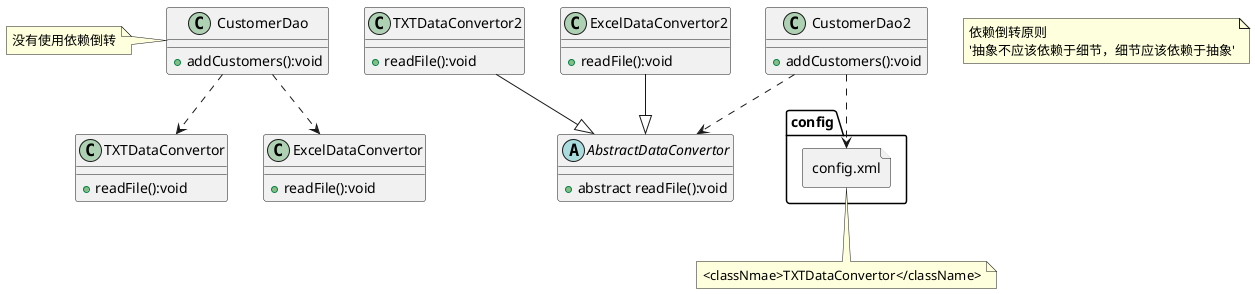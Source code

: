@startuml

class TXTDataConvertor{
+readFile():void
}

class ExcelDataConvertor{
+readFile():void
}

class CustomerDao{
+addCustomers():void
}
note left:没有使用依赖倒转
CustomerDao..>TXTDataConvertor
CustomerDao..>ExcelDataConvertor

abstract class AbstractDataConvertor{
+abstract readFile():void
}
class TXTDataConvertor2{
+readFile():void
}
class ExcelDataConvertor2{
+readFile():void
}
class CustomerDao2{
+addCustomers():void
}
mix_file config.xml
note bottom:<classNmae>TXTDataConvertor</className>
TXTDataConvertor2--|>AbstractDataConvertor
ExcelDataConvertor2--|>AbstractDataConvertor
CustomerDao2..>AbstractDataConvertor
CustomerDao2..>config.xml

note "依赖倒转原则\n'抽象不应该依赖于细节，细节应该依赖于抽象'" as N1




@enduml